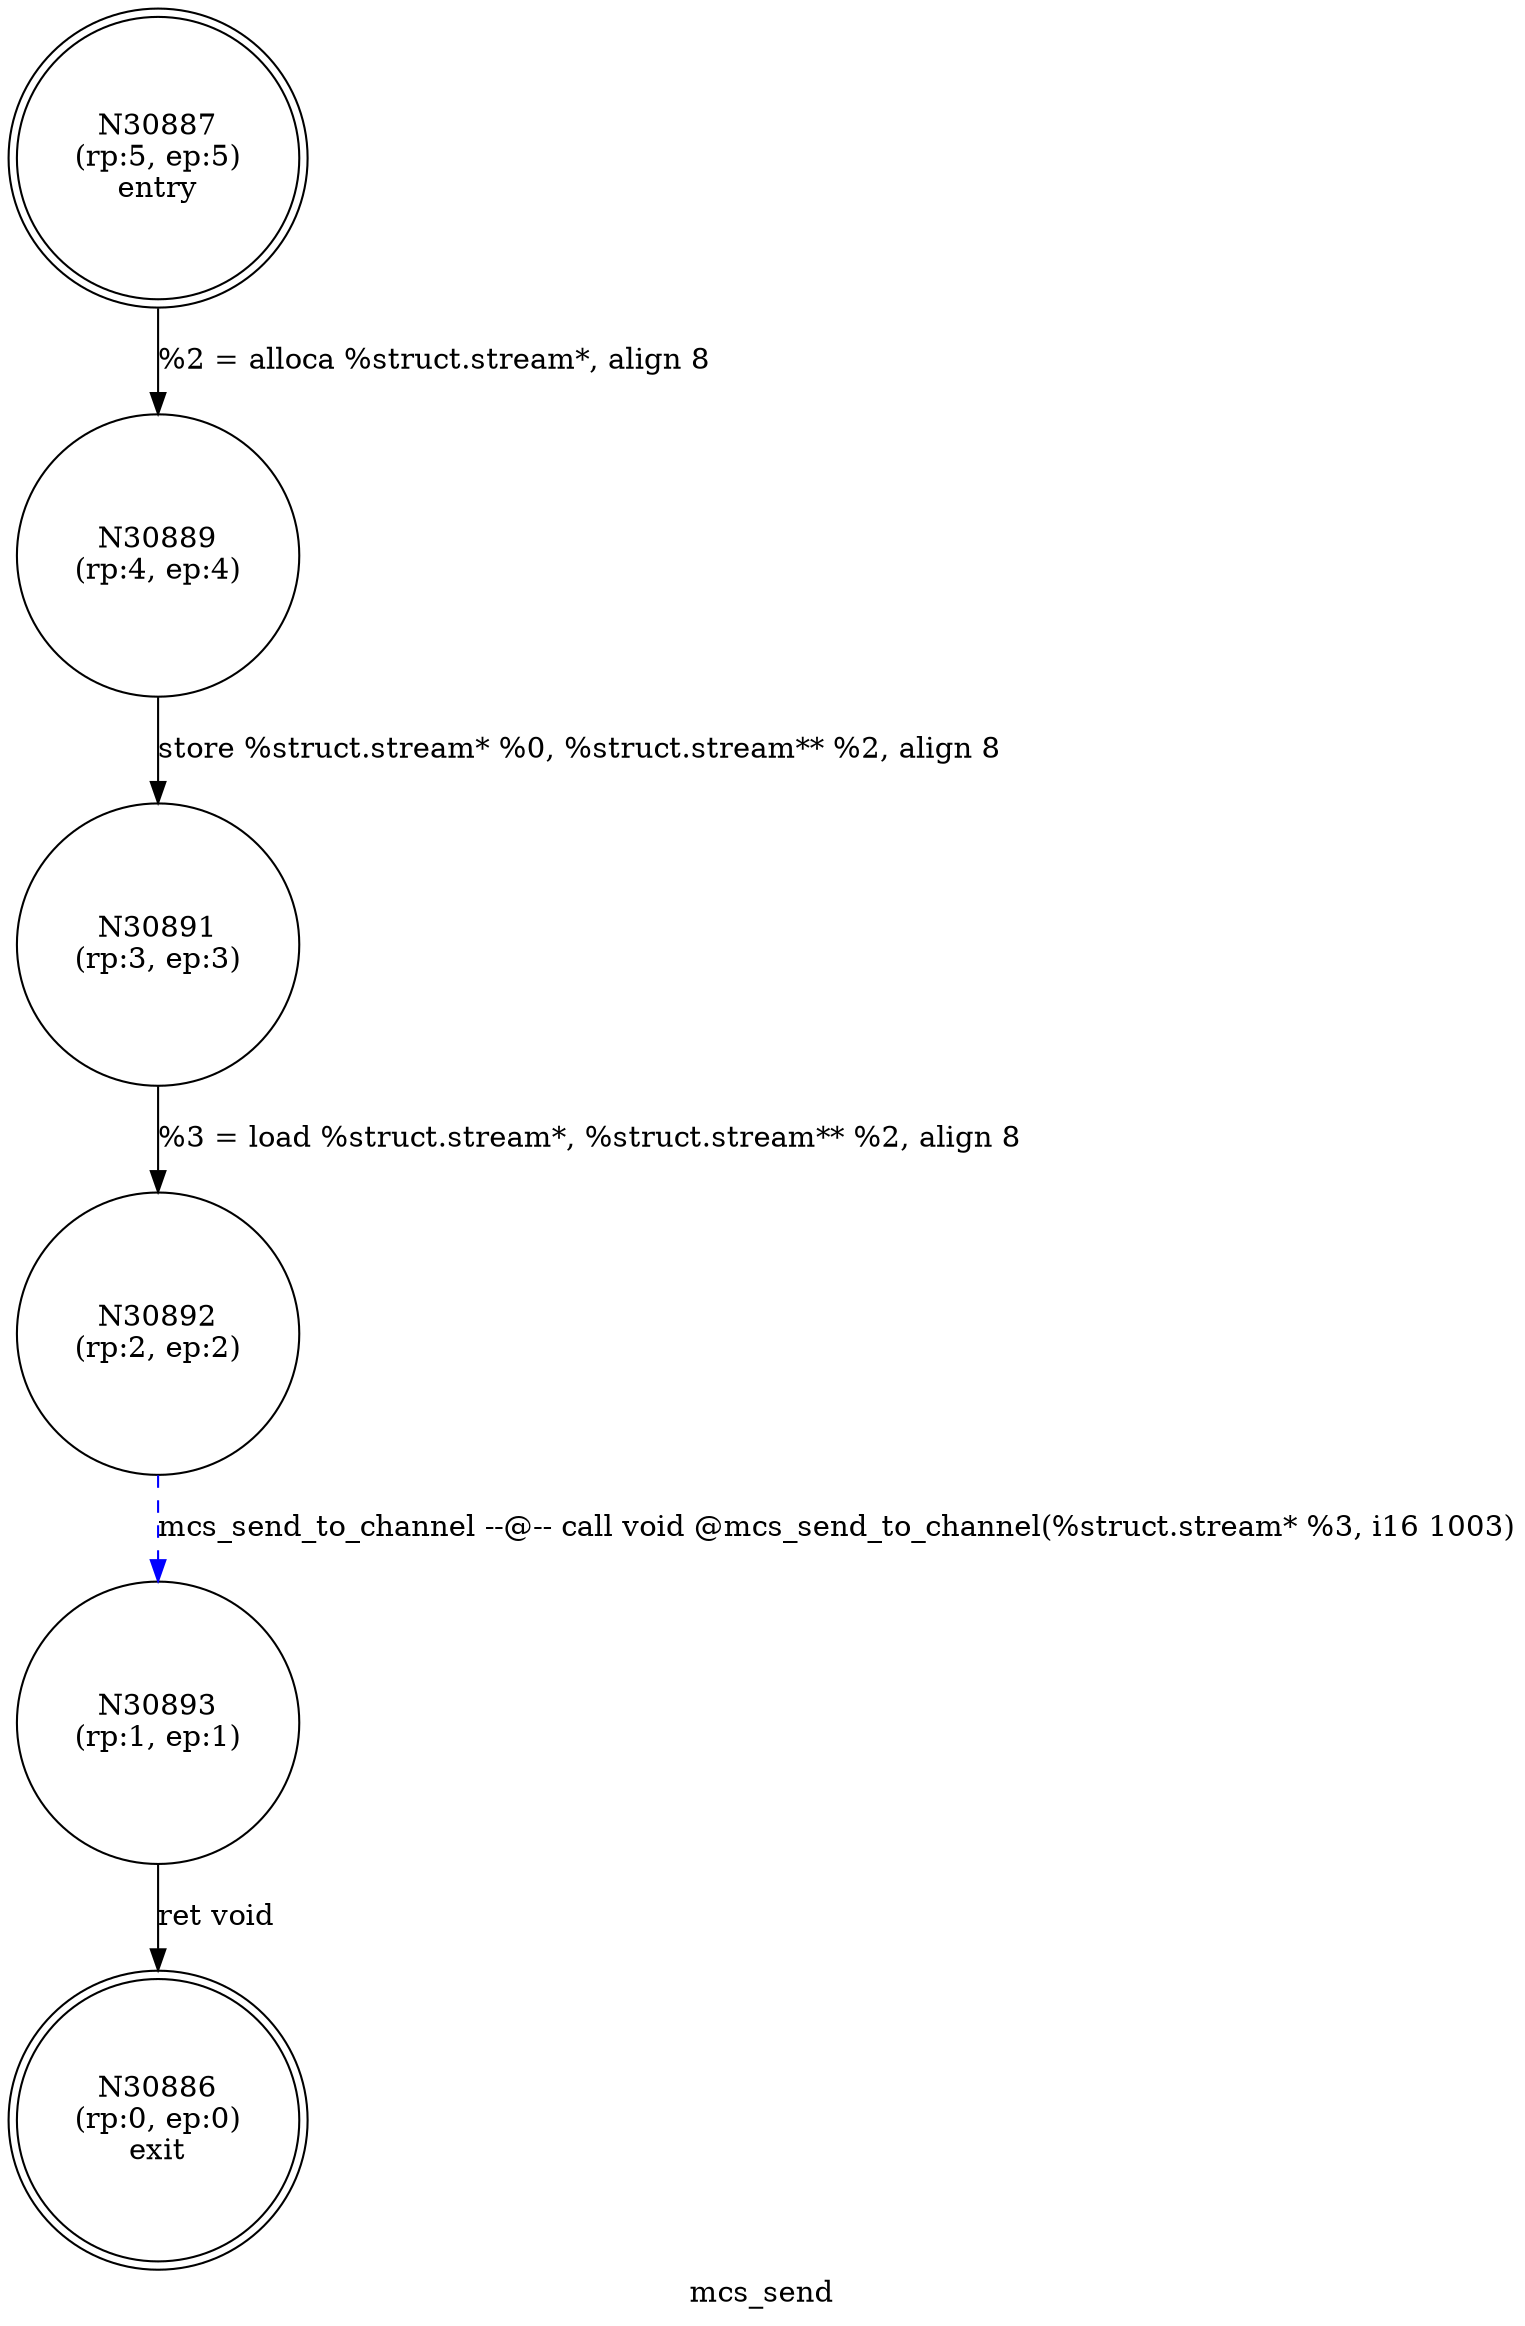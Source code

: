 digraph mcs_send {
label="mcs_send"
30886 [label="N30886\n(rp:0, ep:0)\nexit", shape="doublecircle"]
30887 [label="N30887\n(rp:5, ep:5)\nentry", shape="doublecircle"]
30887 -> 30889 [label="%2 = alloca %struct.stream*, align 8"]
30889 [label="N30889\n(rp:4, ep:4)", shape="circle"]
30889 -> 30891 [label="store %struct.stream* %0, %struct.stream** %2, align 8"]
30891 [label="N30891\n(rp:3, ep:3)", shape="circle"]
30891 -> 30892 [label="%3 = load %struct.stream*, %struct.stream** %2, align 8"]
30892 [label="N30892\n(rp:2, ep:2)", shape="circle"]
30892 -> 30893 [label="mcs_send_to_channel --@-- call void @mcs_send_to_channel(%struct.stream* %3, i16 1003)", style="dashed", color="blue"]
30893 [label="N30893\n(rp:1, ep:1)", shape="circle"]
30893 -> 30886 [label="ret void"]
}
